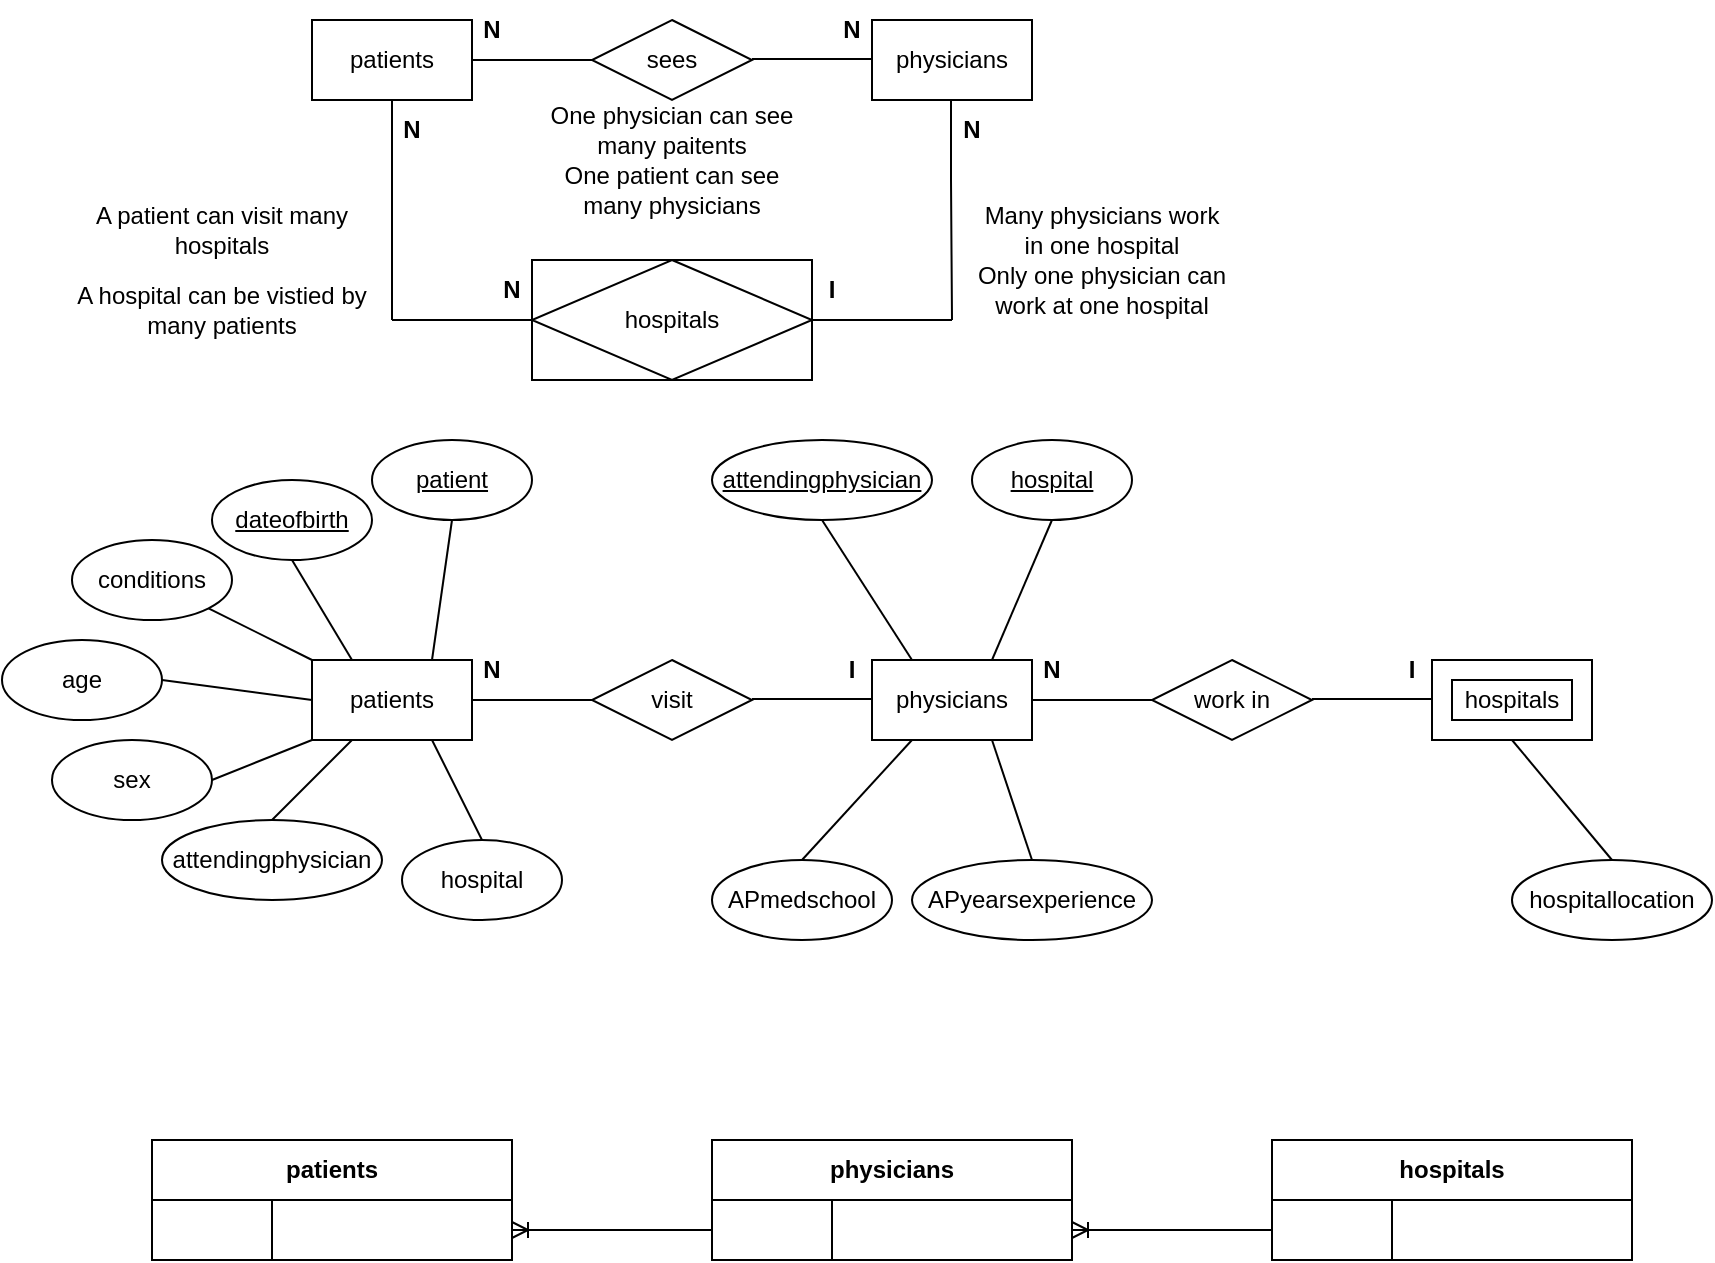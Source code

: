 <mxfile version="21.6.5" type="github">
  <diagram id="R2lEEEUBdFMjLlhIrx00" name="Page-1">
    <mxGraphModel dx="1712" dy="481" grid="1" gridSize="10" guides="1" tooltips="1" connect="1" arrows="1" fold="1" page="1" pageScale="1" pageWidth="850" pageHeight="1100" math="0" shadow="0" extFonts="Permanent Marker^https://fonts.googleapis.com/css?family=Permanent+Marker">
      <root>
        <mxCell id="0" />
        <mxCell id="1" parent="0" />
        <mxCell id="58cPk2rYp0zfNqmspbuc-5" value="conditions" style="ellipse;whiteSpace=wrap;html=1;" vertex="1" parent="1">
          <mxGeometry x="-40" y="340" width="80" height="40" as="geometry" />
        </mxCell>
        <mxCell id="58cPk2rYp0zfNqmspbuc-6" value="&lt;u&gt;dateofbirth&lt;/u&gt;" style="ellipse;whiteSpace=wrap;html=1;" vertex="1" parent="1">
          <mxGeometry x="30" y="310" width="80" height="40" as="geometry" />
        </mxCell>
        <mxCell id="58cPk2rYp0zfNqmspbuc-7" value="&lt;u&gt;patient&lt;/u&gt;" style="ellipse;whiteSpace=wrap;html=1;" vertex="1" parent="1">
          <mxGeometry x="110" y="290" width="80" height="40" as="geometry" />
        </mxCell>
        <mxCell id="58cPk2rYp0zfNqmspbuc-8" value="attendingphysician" style="ellipse;whiteSpace=wrap;html=1;" vertex="1" parent="1">
          <mxGeometry x="5" y="480" width="110" height="40" as="geometry" />
        </mxCell>
        <mxCell id="58cPk2rYp0zfNqmspbuc-9" value="age" style="ellipse;whiteSpace=wrap;html=1;" vertex="1" parent="1">
          <mxGeometry x="-75" y="390" width="80" height="40" as="geometry" />
        </mxCell>
        <mxCell id="58cPk2rYp0zfNqmspbuc-10" value="&lt;u&gt;attendingphysician&lt;/u&gt;" style="ellipse;whiteSpace=wrap;html=1;" vertex="1" parent="1">
          <mxGeometry x="280" y="290" width="110" height="40" as="geometry" />
        </mxCell>
        <mxCell id="58cPk2rYp0zfNqmspbuc-11" value="sex" style="ellipse;whiteSpace=wrap;html=1;" vertex="1" parent="1">
          <mxGeometry x="-50" y="440" width="80" height="40" as="geometry" />
        </mxCell>
        <mxCell id="58cPk2rYp0zfNqmspbuc-12" value="hospital" style="ellipse;whiteSpace=wrap;html=1;" vertex="1" parent="1">
          <mxGeometry x="125" y="490" width="80" height="40" as="geometry" />
        </mxCell>
        <mxCell id="58cPk2rYp0zfNqmspbuc-20" value="APyearsexperience" style="ellipse;whiteSpace=wrap;html=1;" vertex="1" parent="1">
          <mxGeometry x="380" y="500" width="120" height="40" as="geometry" />
        </mxCell>
        <mxCell id="58cPk2rYp0zfNqmspbuc-21" value="&lt;u&gt;hospital&lt;/u&gt;" style="ellipse;whiteSpace=wrap;html=1;" vertex="1" parent="1">
          <mxGeometry x="410" y="290" width="80" height="40" as="geometry" />
        </mxCell>
        <mxCell id="58cPk2rYp0zfNqmspbuc-22" value="APmedschool" style="ellipse;whiteSpace=wrap;html=1;" vertex="1" parent="1">
          <mxGeometry x="280" y="500" width="90" height="40" as="geometry" />
        </mxCell>
        <mxCell id="58cPk2rYp0zfNqmspbuc-23" value="hospitallocation" style="ellipse;whiteSpace=wrap;html=1;" vertex="1" parent="1">
          <mxGeometry x="680" y="500" width="100" height="40" as="geometry" />
        </mxCell>
        <mxCell id="58cPk2rYp0zfNqmspbuc-25" style="edgeStyle=orthogonalEdgeStyle;rounded=0;orthogonalLoop=1;jettySize=auto;html=1;exitX=0.5;exitY=1;exitDx=0;exitDy=0;" edge="1" parent="1" source="58cPk2rYp0zfNqmspbuc-8" target="58cPk2rYp0zfNqmspbuc-8">
          <mxGeometry relative="1" as="geometry" />
        </mxCell>
        <mxCell id="58cPk2rYp0zfNqmspbuc-26" value="physicians" style="rounded=0;whiteSpace=wrap;html=1;" vertex="1" parent="1">
          <mxGeometry x="360" y="80" width="80" height="40" as="geometry" />
        </mxCell>
        <mxCell id="58cPk2rYp0zfNqmspbuc-29" value="patients" style="rounded=0;whiteSpace=wrap;html=1;" vertex="1" parent="1">
          <mxGeometry x="80" y="80" width="80" height="40" as="geometry" />
        </mxCell>
        <mxCell id="58cPk2rYp0zfNqmspbuc-33" value="sees" style="rhombus;whiteSpace=wrap;html=1;" vertex="1" parent="1">
          <mxGeometry x="220" y="80" width="80" height="40" as="geometry" />
        </mxCell>
        <mxCell id="58cPk2rYp0zfNqmspbuc-34" value="" style="endArrow=none;html=1;rounded=0;exitX=1;exitY=0.5;exitDx=0;exitDy=0;entryX=0;entryY=0.5;entryDx=0;entryDy=0;" edge="1" parent="1" source="58cPk2rYp0zfNqmspbuc-29" target="58cPk2rYp0zfNqmspbuc-33">
          <mxGeometry width="50" height="50" relative="1" as="geometry">
            <mxPoint x="400" y="220" as="sourcePoint" />
            <mxPoint x="450" y="170" as="targetPoint" />
          </mxGeometry>
        </mxCell>
        <mxCell id="58cPk2rYp0zfNqmspbuc-35" value="" style="endArrow=none;html=1;rounded=0;exitX=1;exitY=0.5;exitDx=0;exitDy=0;entryX=0;entryY=0.5;entryDx=0;entryDy=0;" edge="1" parent="1">
          <mxGeometry width="50" height="50" relative="1" as="geometry">
            <mxPoint x="300" y="99.5" as="sourcePoint" />
            <mxPoint x="360" y="99.5" as="targetPoint" />
          </mxGeometry>
        </mxCell>
        <mxCell id="58cPk2rYp0zfNqmspbuc-36" value="&lt;b&gt;N&lt;/b&gt;" style="text;html=1;strokeColor=none;fillColor=none;align=center;verticalAlign=middle;whiteSpace=wrap;rounded=0;" vertex="1" parent="1">
          <mxGeometry x="340" y="70" width="20" height="30" as="geometry" />
        </mxCell>
        <mxCell id="58cPk2rYp0zfNqmspbuc-37" value="&lt;b&gt;N&lt;/b&gt;" style="text;html=1;strokeColor=none;fillColor=none;align=center;verticalAlign=middle;whiteSpace=wrap;rounded=0;" vertex="1" parent="1">
          <mxGeometry x="160" y="70" width="20" height="30" as="geometry" />
        </mxCell>
        <mxCell id="58cPk2rYp0zfNqmspbuc-40" value="Only one physician can work at one hospital" style="text;html=1;strokeColor=none;fillColor=none;align=center;verticalAlign=middle;whiteSpace=wrap;rounded=0;" vertex="1" parent="1">
          <mxGeometry x="410" y="200" width="130" height="30" as="geometry" />
        </mxCell>
        <mxCell id="58cPk2rYp0zfNqmspbuc-41" value="&lt;b&gt;N&lt;/b&gt;" style="text;html=1;strokeColor=none;fillColor=none;align=center;verticalAlign=middle;whiteSpace=wrap;rounded=0;" vertex="1" parent="1">
          <mxGeometry x="400" y="120" width="20" height="30" as="geometry" />
        </mxCell>
        <mxCell id="58cPk2rYp0zfNqmspbuc-43" value="&lt;b&gt;I&lt;/b&gt;" style="text;html=1;strokeColor=none;fillColor=none;align=center;verticalAlign=middle;whiteSpace=wrap;rounded=0;" vertex="1" parent="1">
          <mxGeometry x="330" y="200" width="20" height="30" as="geometry" />
        </mxCell>
        <mxCell id="58cPk2rYp0zfNqmspbuc-44" value="One physician can see many paitents" style="text;html=1;strokeColor=none;fillColor=none;align=center;verticalAlign=middle;whiteSpace=wrap;rounded=0;" vertex="1" parent="1">
          <mxGeometry x="195" y="120" width="130" height="30" as="geometry" />
        </mxCell>
        <mxCell id="58cPk2rYp0zfNqmspbuc-45" value="physicians" style="rounded=0;whiteSpace=wrap;html=1;" vertex="1" parent="1">
          <mxGeometry x="360" y="400" width="80" height="40" as="geometry" />
        </mxCell>
        <mxCell id="58cPk2rYp0zfNqmspbuc-46" value="hospitals" style="rounded=0;whiteSpace=wrap;html=1;" vertex="1" parent="1">
          <mxGeometry x="640" y="400" width="80" height="40" as="geometry" />
        </mxCell>
        <mxCell id="58cPk2rYp0zfNqmspbuc-47" value="patients" style="rounded=0;whiteSpace=wrap;html=1;" vertex="1" parent="1">
          <mxGeometry x="80" y="400" width="80" height="40" as="geometry" />
        </mxCell>
        <mxCell id="58cPk2rYp0zfNqmspbuc-48" value="work in" style="rhombus;whiteSpace=wrap;html=1;" vertex="1" parent="1">
          <mxGeometry x="500" y="400" width="80" height="40" as="geometry" />
        </mxCell>
        <mxCell id="58cPk2rYp0zfNqmspbuc-49" value="" style="endArrow=none;html=1;rounded=0;entryX=1;entryY=0.5;entryDx=0;entryDy=0;exitX=0;exitY=0.5;exitDx=0;exitDy=0;" edge="1" parent="1" source="58cPk2rYp0zfNqmspbuc-48" target="58cPk2rYp0zfNqmspbuc-45">
          <mxGeometry width="50" height="50" relative="1" as="geometry">
            <mxPoint x="400" y="540" as="sourcePoint" />
            <mxPoint x="450" y="490" as="targetPoint" />
          </mxGeometry>
        </mxCell>
        <mxCell id="58cPk2rYp0zfNqmspbuc-50" value="" style="endArrow=none;html=1;rounded=0;entryX=1;entryY=0.5;entryDx=0;entryDy=0;exitX=0;exitY=0.5;exitDx=0;exitDy=0;" edge="1" parent="1">
          <mxGeometry width="50" height="50" relative="1" as="geometry">
            <mxPoint x="640" y="419.5" as="sourcePoint" />
            <mxPoint x="580" y="419.5" as="targetPoint" />
          </mxGeometry>
        </mxCell>
        <mxCell id="58cPk2rYp0zfNqmspbuc-51" value="visit" style="rhombus;whiteSpace=wrap;html=1;" vertex="1" parent="1">
          <mxGeometry x="220" y="400" width="80" height="40" as="geometry" />
        </mxCell>
        <mxCell id="58cPk2rYp0zfNqmspbuc-52" value="" style="endArrow=none;html=1;rounded=0;exitX=1;exitY=0.5;exitDx=0;exitDy=0;entryX=0;entryY=0.5;entryDx=0;entryDy=0;" edge="1" parent="1" source="58cPk2rYp0zfNqmspbuc-47" target="58cPk2rYp0zfNqmspbuc-51">
          <mxGeometry width="50" height="50" relative="1" as="geometry">
            <mxPoint x="400" y="540" as="sourcePoint" />
            <mxPoint x="450" y="490" as="targetPoint" />
          </mxGeometry>
        </mxCell>
        <mxCell id="58cPk2rYp0zfNqmspbuc-53" value="" style="endArrow=none;html=1;rounded=0;exitX=1;exitY=0.5;exitDx=0;exitDy=0;entryX=0;entryY=0.5;entryDx=0;entryDy=0;" edge="1" parent="1">
          <mxGeometry width="50" height="50" relative="1" as="geometry">
            <mxPoint x="300" y="419.5" as="sourcePoint" />
            <mxPoint x="360" y="419.5" as="targetPoint" />
          </mxGeometry>
        </mxCell>
        <mxCell id="58cPk2rYp0zfNqmspbuc-54" value="&lt;b&gt;I&lt;/b&gt;" style="text;html=1;strokeColor=none;fillColor=none;align=center;verticalAlign=middle;whiteSpace=wrap;rounded=0;" vertex="1" parent="1">
          <mxGeometry x="340" y="390" width="20" height="30" as="geometry" />
        </mxCell>
        <mxCell id="58cPk2rYp0zfNqmspbuc-55" value="&lt;b&gt;N&lt;/b&gt;" style="text;html=1;strokeColor=none;fillColor=none;align=center;verticalAlign=middle;whiteSpace=wrap;rounded=0;" vertex="1" parent="1">
          <mxGeometry x="160" y="390" width="20" height="30" as="geometry" />
        </mxCell>
        <mxCell id="58cPk2rYp0zfNqmspbuc-57" value="&lt;b&gt;N&lt;/b&gt;" style="text;html=1;strokeColor=none;fillColor=none;align=center;verticalAlign=middle;whiteSpace=wrap;rounded=0;" vertex="1" parent="1">
          <mxGeometry x="440" y="390" width="20" height="30" as="geometry" />
        </mxCell>
        <mxCell id="58cPk2rYp0zfNqmspbuc-58" value="&lt;b&gt;I&lt;/b&gt;" style="text;html=1;strokeColor=none;fillColor=none;align=center;verticalAlign=middle;whiteSpace=wrap;rounded=0;" vertex="1" parent="1">
          <mxGeometry x="620" y="390" width="20" height="30" as="geometry" />
        </mxCell>
        <mxCell id="58cPk2rYp0zfNqmspbuc-61" value="" style="endArrow=none;html=1;rounded=0;entryX=1;entryY=0.5;entryDx=0;entryDy=0;exitX=0;exitY=0.5;exitDx=0;exitDy=0;" edge="1" parent="1" source="58cPk2rYp0zfNqmspbuc-47" target="58cPk2rYp0zfNqmspbuc-9">
          <mxGeometry width="50" height="50" relative="1" as="geometry">
            <mxPoint x="390" y="520" as="sourcePoint" />
            <mxPoint x="440" y="470" as="targetPoint" />
          </mxGeometry>
        </mxCell>
        <mxCell id="58cPk2rYp0zfNqmspbuc-62" value="" style="endArrow=none;html=1;rounded=0;entryX=1;entryY=0.5;entryDx=0;entryDy=0;" edge="1" parent="1" target="58cPk2rYp0zfNqmspbuc-11">
          <mxGeometry width="50" height="50" relative="1" as="geometry">
            <mxPoint x="80" y="440" as="sourcePoint" />
            <mxPoint x="15" y="420" as="targetPoint" />
          </mxGeometry>
        </mxCell>
        <mxCell id="58cPk2rYp0zfNqmspbuc-63" value="" style="endArrow=none;html=1;rounded=0;entryX=0.5;entryY=0;entryDx=0;entryDy=0;" edge="1" parent="1" target="58cPk2rYp0zfNqmspbuc-8">
          <mxGeometry width="50" height="50" relative="1" as="geometry">
            <mxPoint x="100" y="440" as="sourcePoint" />
            <mxPoint x="25" y="430" as="targetPoint" />
          </mxGeometry>
        </mxCell>
        <mxCell id="58cPk2rYp0zfNqmspbuc-64" value="" style="endArrow=none;html=1;rounded=0;entryX=0.5;entryY=0;entryDx=0;entryDy=0;exitX=0.75;exitY=1;exitDx=0;exitDy=0;" edge="1" parent="1" source="58cPk2rYp0zfNqmspbuc-47" target="58cPk2rYp0zfNqmspbuc-12">
          <mxGeometry width="50" height="50" relative="1" as="geometry">
            <mxPoint x="110" y="450" as="sourcePoint" />
            <mxPoint x="35" y="440" as="targetPoint" />
          </mxGeometry>
        </mxCell>
        <mxCell id="58cPk2rYp0zfNqmspbuc-65" value="" style="endArrow=none;html=1;rounded=0;entryX=1;entryY=1;entryDx=0;entryDy=0;exitX=0;exitY=0;exitDx=0;exitDy=0;" edge="1" parent="1" source="58cPk2rYp0zfNqmspbuc-47" target="58cPk2rYp0zfNqmspbuc-5">
          <mxGeometry width="50" height="50" relative="1" as="geometry">
            <mxPoint x="120" y="460" as="sourcePoint" />
            <mxPoint x="45" y="450" as="targetPoint" />
          </mxGeometry>
        </mxCell>
        <mxCell id="58cPk2rYp0zfNqmspbuc-66" value="" style="endArrow=none;html=1;rounded=0;entryX=0.5;entryY=1;entryDx=0;entryDy=0;exitX=0.25;exitY=0;exitDx=0;exitDy=0;" edge="1" parent="1" source="58cPk2rYp0zfNqmspbuc-47" target="58cPk2rYp0zfNqmspbuc-6">
          <mxGeometry width="50" height="50" relative="1" as="geometry">
            <mxPoint x="130" y="470" as="sourcePoint" />
            <mxPoint x="55" y="460" as="targetPoint" />
          </mxGeometry>
        </mxCell>
        <mxCell id="58cPk2rYp0zfNqmspbuc-67" value="" style="endArrow=none;html=1;rounded=0;entryX=0.5;entryY=1;entryDx=0;entryDy=0;exitX=0.75;exitY=0;exitDx=0;exitDy=0;" edge="1" parent="1" source="58cPk2rYp0zfNqmspbuc-47" target="58cPk2rYp0zfNqmspbuc-7">
          <mxGeometry width="50" height="50" relative="1" as="geometry">
            <mxPoint x="140" y="480" as="sourcePoint" />
            <mxPoint x="65" y="470" as="targetPoint" />
          </mxGeometry>
        </mxCell>
        <mxCell id="58cPk2rYp0zfNqmspbuc-68" value="" style="endArrow=none;html=1;rounded=0;entryX=0.5;entryY=0;entryDx=0;entryDy=0;exitX=0.25;exitY=1;exitDx=0;exitDy=0;" edge="1" parent="1" source="58cPk2rYp0zfNqmspbuc-45" target="58cPk2rYp0zfNqmspbuc-22">
          <mxGeometry width="50" height="50" relative="1" as="geometry">
            <mxPoint x="150" y="490" as="sourcePoint" />
            <mxPoint x="75" y="480" as="targetPoint" />
          </mxGeometry>
        </mxCell>
        <mxCell id="58cPk2rYp0zfNqmspbuc-69" value="" style="endArrow=none;html=1;rounded=0;entryX=0.5;entryY=0;entryDx=0;entryDy=0;exitX=0.75;exitY=1;exitDx=0;exitDy=0;" edge="1" parent="1" source="58cPk2rYp0zfNqmspbuc-45" target="58cPk2rYp0zfNqmspbuc-20">
          <mxGeometry width="50" height="50" relative="1" as="geometry">
            <mxPoint x="160" y="500" as="sourcePoint" />
            <mxPoint x="85" y="490" as="targetPoint" />
          </mxGeometry>
        </mxCell>
        <mxCell id="58cPk2rYp0zfNqmspbuc-70" value="" style="endArrow=none;html=1;rounded=0;entryX=0.5;entryY=1;entryDx=0;entryDy=0;exitX=0.25;exitY=0;exitDx=0;exitDy=0;" edge="1" parent="1" source="58cPk2rYp0zfNqmspbuc-45" target="58cPk2rYp0zfNqmspbuc-10">
          <mxGeometry width="50" height="50" relative="1" as="geometry">
            <mxPoint x="170" y="510" as="sourcePoint" />
            <mxPoint x="95" y="500" as="targetPoint" />
          </mxGeometry>
        </mxCell>
        <mxCell id="58cPk2rYp0zfNqmspbuc-71" value="" style="endArrow=none;html=1;rounded=0;entryX=0.5;entryY=1;entryDx=0;entryDy=0;exitX=0.75;exitY=0;exitDx=0;exitDy=0;" edge="1" parent="1" source="58cPk2rYp0zfNqmspbuc-45" target="58cPk2rYp0zfNqmspbuc-21">
          <mxGeometry width="50" height="50" relative="1" as="geometry">
            <mxPoint x="390" y="410" as="sourcePoint" />
            <mxPoint x="345" y="340" as="targetPoint" />
          </mxGeometry>
        </mxCell>
        <mxCell id="58cPk2rYp0zfNqmspbuc-73" value="" style="endArrow=none;html=1;rounded=0;entryX=0.5;entryY=0;entryDx=0;entryDy=0;exitX=0.5;exitY=1;exitDx=0;exitDy=0;" edge="1" parent="1" source="58cPk2rYp0zfNqmspbuc-46" target="58cPk2rYp0zfNqmspbuc-23">
          <mxGeometry width="50" height="50" relative="1" as="geometry">
            <mxPoint x="410" y="430" as="sourcePoint" />
            <mxPoint x="365" y="360" as="targetPoint" />
          </mxGeometry>
        </mxCell>
        <mxCell id="58cPk2rYp0zfNqmspbuc-76" value="" style="verticalLabelPosition=bottom;verticalAlign=top;html=1;shape=mxgraph.basic.frame;dx=10;whiteSpace=wrap;" vertex="1" parent="1">
          <mxGeometry x="640" y="400" width="80" height="40" as="geometry" />
        </mxCell>
        <mxCell id="58cPk2rYp0zfNqmspbuc-77" value="patients" style="shape=table;startSize=30;container=1;collapsible=1;childLayout=tableLayout;fixedRows=1;rowLines=0;fontStyle=1;align=center;resizeLast=1;html=1;whiteSpace=wrap;" vertex="1" parent="1">
          <mxGeometry y="640" width="180" height="60" as="geometry" />
        </mxCell>
        <mxCell id="58cPk2rYp0zfNqmspbuc-87" value="" style="shape=tableRow;horizontal=0;startSize=0;swimlaneHead=0;swimlaneBody=0;fillColor=none;collapsible=0;dropTarget=0;points=[[0,0.5],[1,0.5]];portConstraint=eastwest;top=0;left=0;right=0;bottom=0;html=1;" vertex="1" parent="58cPk2rYp0zfNqmspbuc-77">
          <mxGeometry y="30" width="180" height="30" as="geometry" />
        </mxCell>
        <mxCell id="58cPk2rYp0zfNqmspbuc-88" value="" style="shape=partialRectangle;connectable=0;fillColor=none;top=0;left=0;bottom=0;right=0;editable=1;overflow=hidden;html=1;whiteSpace=wrap;" vertex="1" parent="58cPk2rYp0zfNqmspbuc-87">
          <mxGeometry width="60" height="30" as="geometry">
            <mxRectangle width="60" height="30" as="alternateBounds" />
          </mxGeometry>
        </mxCell>
        <mxCell id="58cPk2rYp0zfNqmspbuc-89" value="" style="shape=partialRectangle;connectable=0;fillColor=none;top=0;left=0;bottom=0;right=0;align=left;spacingLeft=6;overflow=hidden;html=1;whiteSpace=wrap;" vertex="1" parent="58cPk2rYp0zfNqmspbuc-87">
          <mxGeometry x="60" width="120" height="30" as="geometry">
            <mxRectangle width="120" height="30" as="alternateBounds" />
          </mxGeometry>
        </mxCell>
        <mxCell id="58cPk2rYp0zfNqmspbuc-125" value="physicians" style="shape=table;startSize=30;container=1;collapsible=1;childLayout=tableLayout;fixedRows=1;rowLines=0;fontStyle=1;align=center;resizeLast=1;html=1;whiteSpace=wrap;" vertex="1" parent="1">
          <mxGeometry x="280" y="640" width="180" height="60" as="geometry" />
        </mxCell>
        <mxCell id="58cPk2rYp0zfNqmspbuc-126" value="" style="shape=tableRow;horizontal=0;startSize=0;swimlaneHead=0;swimlaneBody=0;fillColor=none;collapsible=0;dropTarget=0;points=[[0,0.5],[1,0.5]];portConstraint=eastwest;top=0;left=0;right=0;bottom=0;html=1;" vertex="1" parent="58cPk2rYp0zfNqmspbuc-125">
          <mxGeometry y="30" width="180" height="30" as="geometry" />
        </mxCell>
        <mxCell id="58cPk2rYp0zfNqmspbuc-127" value="" style="shape=partialRectangle;connectable=0;fillColor=none;top=0;left=0;bottom=0;right=0;editable=1;overflow=hidden;html=1;whiteSpace=wrap;" vertex="1" parent="58cPk2rYp0zfNqmspbuc-126">
          <mxGeometry width="60" height="30" as="geometry">
            <mxRectangle width="60" height="30" as="alternateBounds" />
          </mxGeometry>
        </mxCell>
        <mxCell id="58cPk2rYp0zfNqmspbuc-128" value="" style="shape=partialRectangle;connectable=0;fillColor=none;top=0;left=0;bottom=0;right=0;align=left;spacingLeft=6;overflow=hidden;html=1;whiteSpace=wrap;" vertex="1" parent="58cPk2rYp0zfNqmspbuc-126">
          <mxGeometry x="60" width="120" height="30" as="geometry">
            <mxRectangle width="120" height="30" as="alternateBounds" />
          </mxGeometry>
        </mxCell>
        <mxCell id="58cPk2rYp0zfNqmspbuc-129" value="hospitals" style="shape=table;startSize=30;container=1;collapsible=1;childLayout=tableLayout;fixedRows=1;rowLines=0;fontStyle=1;align=center;resizeLast=1;html=1;whiteSpace=wrap;" vertex="1" parent="1">
          <mxGeometry x="560" y="640" width="180" height="60" as="geometry" />
        </mxCell>
        <mxCell id="58cPk2rYp0zfNqmspbuc-130" value="" style="shape=tableRow;horizontal=0;startSize=0;swimlaneHead=0;swimlaneBody=0;fillColor=none;collapsible=0;dropTarget=0;points=[[0,0.5],[1,0.5]];portConstraint=eastwest;top=0;left=0;right=0;bottom=0;html=1;" vertex="1" parent="58cPk2rYp0zfNqmspbuc-129">
          <mxGeometry y="30" width="180" height="30" as="geometry" />
        </mxCell>
        <mxCell id="58cPk2rYp0zfNqmspbuc-131" value="" style="shape=partialRectangle;connectable=0;fillColor=none;top=0;left=0;bottom=0;right=0;editable=1;overflow=hidden;html=1;whiteSpace=wrap;" vertex="1" parent="58cPk2rYp0zfNqmspbuc-130">
          <mxGeometry width="60" height="30" as="geometry">
            <mxRectangle width="60" height="30" as="alternateBounds" />
          </mxGeometry>
        </mxCell>
        <mxCell id="58cPk2rYp0zfNqmspbuc-132" value="" style="shape=partialRectangle;connectable=0;fillColor=none;top=0;left=0;bottom=0;right=0;align=left;spacingLeft=6;overflow=hidden;html=1;whiteSpace=wrap;" vertex="1" parent="58cPk2rYp0zfNqmspbuc-130">
          <mxGeometry x="60" width="120" height="30" as="geometry">
            <mxRectangle width="120" height="30" as="alternateBounds" />
          </mxGeometry>
        </mxCell>
        <mxCell id="58cPk2rYp0zfNqmspbuc-134" value="" style="edgeStyle=entityRelationEdgeStyle;fontSize=12;html=1;endArrow=ERoneToMany;rounded=0;entryX=1;entryY=0.5;entryDx=0;entryDy=0;exitX=0;exitY=0.5;exitDx=0;exitDy=0;" edge="1" parent="1" source="58cPk2rYp0zfNqmspbuc-126" target="58cPk2rYp0zfNqmspbuc-87">
          <mxGeometry width="100" height="100" relative="1" as="geometry">
            <mxPoint x="180" y="790" as="sourcePoint" />
            <mxPoint x="410" y="550" as="targetPoint" />
          </mxGeometry>
        </mxCell>
        <mxCell id="58cPk2rYp0zfNqmspbuc-135" value="" style="edgeStyle=entityRelationEdgeStyle;fontSize=12;html=1;endArrow=ERoneToMany;rounded=0;entryX=1;entryY=0.5;entryDx=0;entryDy=0;exitX=0;exitY=0.5;exitDx=0;exitDy=0;" edge="1" parent="1" source="58cPk2rYp0zfNqmspbuc-130" target="58cPk2rYp0zfNqmspbuc-126">
          <mxGeometry width="100" height="100" relative="1" as="geometry">
            <mxPoint x="580" y="760" as="sourcePoint" />
            <mxPoint x="480" y="760" as="targetPoint" />
            <Array as="points">
              <mxPoint x="560" y="805" />
              <mxPoint x="560" y="815" />
            </Array>
          </mxGeometry>
        </mxCell>
        <mxCell id="58cPk2rYp0zfNqmspbuc-136" value="One patient can see many physicians" style="text;html=1;strokeColor=none;fillColor=none;align=center;verticalAlign=middle;whiteSpace=wrap;rounded=0;" vertex="1" parent="1">
          <mxGeometry x="195" y="150" width="130" height="30" as="geometry" />
        </mxCell>
        <mxCell id="58cPk2rYp0zfNqmspbuc-138" value="Many physicians work in one hospital" style="text;html=1;strokeColor=none;fillColor=none;align=center;verticalAlign=middle;whiteSpace=wrap;rounded=0;" vertex="1" parent="1">
          <mxGeometry x="410" y="170" width="130" height="30" as="geometry" />
        </mxCell>
        <mxCell id="58cPk2rYp0zfNqmspbuc-140" value="" style="endArrow=none;html=1;rounded=0;exitX=0.5;exitY=1;exitDx=0;exitDy=0;" edge="1" parent="1" source="58cPk2rYp0zfNqmspbuc-29">
          <mxGeometry width="50" height="50" relative="1" as="geometry">
            <mxPoint x="330" y="220" as="sourcePoint" />
            <mxPoint x="120" y="230" as="targetPoint" />
          </mxGeometry>
        </mxCell>
        <mxCell id="58cPk2rYp0zfNqmspbuc-141" value="" style="endArrow=none;html=1;rounded=0;exitX=0.5;exitY=1;exitDx=0;exitDy=0;" edge="1" parent="1">
          <mxGeometry width="50" height="50" relative="1" as="geometry">
            <mxPoint x="399.5" y="120" as="sourcePoint" />
            <mxPoint x="400" y="230" as="targetPoint" />
            <Array as="points">
              <mxPoint x="399.5" y="160" />
            </Array>
          </mxGeometry>
        </mxCell>
        <mxCell id="58cPk2rYp0zfNqmspbuc-142" value="" style="endArrow=none;html=1;rounded=0;" edge="1" parent="1" target="58cPk2rYp0zfNqmspbuc-150">
          <mxGeometry width="50" height="50" relative="1" as="geometry">
            <mxPoint x="120" y="230" as="sourcePoint" />
            <mxPoint x="110" y="230" as="targetPoint" />
          </mxGeometry>
        </mxCell>
        <mxCell id="58cPk2rYp0zfNqmspbuc-144" value="" style="endArrow=none;html=1;rounded=0;exitX=1;exitY=0.5;exitDx=0;exitDy=0;" edge="1" parent="1" source="58cPk2rYp0zfNqmspbuc-150">
          <mxGeometry width="50" height="50" relative="1" as="geometry">
            <mxPoint x="440" y="199.5" as="sourcePoint" />
            <mxPoint x="400" y="230" as="targetPoint" />
          </mxGeometry>
        </mxCell>
        <mxCell id="58cPk2rYp0zfNqmspbuc-145" value="&lt;b&gt;N&lt;/b&gt;" style="text;html=1;strokeColor=none;fillColor=none;align=center;verticalAlign=middle;whiteSpace=wrap;rounded=0;" vertex="1" parent="1">
          <mxGeometry x="120" y="120" width="20" height="30" as="geometry" />
        </mxCell>
        <mxCell id="58cPk2rYp0zfNqmspbuc-147" value="&lt;b&gt;N&lt;/b&gt;" style="text;html=1;strokeColor=none;fillColor=none;align=center;verticalAlign=middle;whiteSpace=wrap;rounded=0;" vertex="1" parent="1">
          <mxGeometry x="170" y="200" width="20" height="30" as="geometry" />
        </mxCell>
        <mxCell id="58cPk2rYp0zfNqmspbuc-148" value="A patient can visit many hospitals" style="text;html=1;strokeColor=none;fillColor=none;align=center;verticalAlign=middle;whiteSpace=wrap;rounded=0;" vertex="1" parent="1">
          <mxGeometry x="-45" y="170" width="160" height="30" as="geometry" />
        </mxCell>
        <mxCell id="58cPk2rYp0zfNqmspbuc-149" value="A hospital can be vistied by many patients" style="text;html=1;strokeColor=none;fillColor=none;align=center;verticalAlign=middle;whiteSpace=wrap;rounded=0;" vertex="1" parent="1">
          <mxGeometry x="-45" y="210" width="160" height="30" as="geometry" />
        </mxCell>
        <mxCell id="58cPk2rYp0zfNqmspbuc-150" value="hospitals" style="shape=associativeEntity;whiteSpace=wrap;html=1;align=center;" vertex="1" parent="1">
          <mxGeometry x="190" y="200" width="140" height="60" as="geometry" />
        </mxCell>
      </root>
    </mxGraphModel>
  </diagram>
</mxfile>
